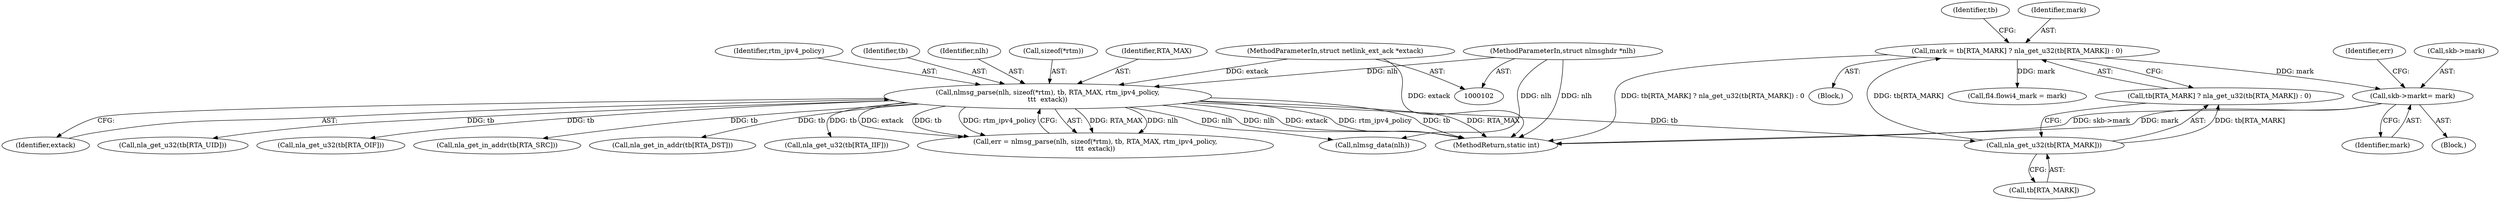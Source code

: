 digraph "0_linux_bc3aae2bbac46dd894c89db5d5e98f7f0ef9e205@pointer" {
"1000340" [label="(Call,skb->mark\t= mark)"];
"1000210" [label="(Call,mark = tb[RTA_MARK] ? nla_get_u32(tb[RTA_MARK]) : 0)"];
"1000216" [label="(Call,nla_get_u32(tb[RTA_MARK]))"];
"1000141" [label="(Call,nlmsg_parse(nlh, sizeof(*rtm), tb, RTA_MAX, rtm_ipv4_policy,\n\t\t\t  extack))"];
"1000104" [label="(MethodParameterIn,struct nlmsghdr *nlh)"];
"1000105" [label="(MethodParameterIn,struct netlink_ext_ack *extack)"];
"1000346" [label="(Identifier,err)"];
"1000223" [label="(Identifier,tb)"];
"1000104" [label="(MethodParameterIn,struct nlmsghdr *nlh)"];
"1000340" [label="(Call,skb->mark\t= mark)"];
"1000157" [label="(Call,nlmsg_data(nlh))"];
"1000211" [label="(Identifier,mark)"];
"1000313" [label="(Block,)"];
"1000216" [label="(Call,nla_get_u32(tb[RTA_MARK]))"];
"1000147" [label="(Identifier,RTA_MAX)"];
"1000148" [label="(Identifier,rtm_ipv4_policy)"];
"1000183" [label="(Call,nla_get_in_addr(tb[RTA_SRC]))"];
"1000106" [label="(Block,)"];
"1000146" [label="(Identifier,tb)"];
"1000105" [label="(MethodParameterIn,struct netlink_ext_ack *extack)"];
"1000194" [label="(Call,nla_get_in_addr(tb[RTA_DST]))"];
"1000205" [label="(Call,nla_get_u32(tb[RTA_IIF]))"];
"1000212" [label="(Call,tb[RTA_MARK] ? nla_get_u32(tb[RTA_MARK]) : 0)"];
"1000533" [label="(MethodReturn,static int)"];
"1000210" [label="(Call,mark = tb[RTA_MARK] ? nla_get_u32(tb[RTA_MARK]) : 0)"];
"1000149" [label="(Identifier,extack)"];
"1000142" [label="(Identifier,nlh)"];
"1000139" [label="(Call,err = nlmsg_parse(nlh, sizeof(*rtm), tb, RTA_MAX, rtm_ipv4_policy,\n\t\t\t  extack))"];
"1000344" [label="(Identifier,mark)"];
"1000229" [label="(Call,nla_get_u32(tb[RTA_UID]))"];
"1000217" [label="(Call,tb[RTA_MARK])"];
"1000141" [label="(Call,nlmsg_parse(nlh, sizeof(*rtm), tb, RTA_MAX, rtm_ipv4_policy,\n\t\t\t  extack))"];
"1000341" [label="(Call,skb->mark)"];
"1000143" [label="(Call,sizeof(*rtm))"];
"1000300" [label="(Call,fl4.flowi4_mark = mark)"];
"1000295" [label="(Call,nla_get_u32(tb[RTA_OIF]))"];
"1000340" -> "1000313"  [label="AST: "];
"1000340" -> "1000344"  [label="CFG: "];
"1000341" -> "1000340"  [label="AST: "];
"1000344" -> "1000340"  [label="AST: "];
"1000346" -> "1000340"  [label="CFG: "];
"1000340" -> "1000533"  [label="DDG: mark"];
"1000340" -> "1000533"  [label="DDG: skb->mark"];
"1000210" -> "1000340"  [label="DDG: mark"];
"1000210" -> "1000106"  [label="AST: "];
"1000210" -> "1000212"  [label="CFG: "];
"1000211" -> "1000210"  [label="AST: "];
"1000212" -> "1000210"  [label="AST: "];
"1000223" -> "1000210"  [label="CFG: "];
"1000210" -> "1000533"  [label="DDG: tb[RTA_MARK] ? nla_get_u32(tb[RTA_MARK]) : 0"];
"1000216" -> "1000210"  [label="DDG: tb[RTA_MARK]"];
"1000210" -> "1000300"  [label="DDG: mark"];
"1000216" -> "1000212"  [label="AST: "];
"1000216" -> "1000217"  [label="CFG: "];
"1000217" -> "1000216"  [label="AST: "];
"1000212" -> "1000216"  [label="CFG: "];
"1000216" -> "1000212"  [label="DDG: tb[RTA_MARK]"];
"1000141" -> "1000216"  [label="DDG: tb"];
"1000141" -> "1000139"  [label="AST: "];
"1000141" -> "1000149"  [label="CFG: "];
"1000142" -> "1000141"  [label="AST: "];
"1000143" -> "1000141"  [label="AST: "];
"1000146" -> "1000141"  [label="AST: "];
"1000147" -> "1000141"  [label="AST: "];
"1000148" -> "1000141"  [label="AST: "];
"1000149" -> "1000141"  [label="AST: "];
"1000139" -> "1000141"  [label="CFG: "];
"1000141" -> "1000533"  [label="DDG: nlh"];
"1000141" -> "1000533"  [label="DDG: extack"];
"1000141" -> "1000533"  [label="DDG: rtm_ipv4_policy"];
"1000141" -> "1000533"  [label="DDG: tb"];
"1000141" -> "1000533"  [label="DDG: RTA_MAX"];
"1000141" -> "1000139"  [label="DDG: RTA_MAX"];
"1000141" -> "1000139"  [label="DDG: nlh"];
"1000141" -> "1000139"  [label="DDG: extack"];
"1000141" -> "1000139"  [label="DDG: tb"];
"1000141" -> "1000139"  [label="DDG: rtm_ipv4_policy"];
"1000104" -> "1000141"  [label="DDG: nlh"];
"1000105" -> "1000141"  [label="DDG: extack"];
"1000141" -> "1000157"  [label="DDG: nlh"];
"1000141" -> "1000183"  [label="DDG: tb"];
"1000141" -> "1000194"  [label="DDG: tb"];
"1000141" -> "1000205"  [label="DDG: tb"];
"1000141" -> "1000229"  [label="DDG: tb"];
"1000141" -> "1000295"  [label="DDG: tb"];
"1000104" -> "1000102"  [label="AST: "];
"1000104" -> "1000533"  [label="DDG: nlh"];
"1000104" -> "1000157"  [label="DDG: nlh"];
"1000105" -> "1000102"  [label="AST: "];
"1000105" -> "1000533"  [label="DDG: extack"];
}
